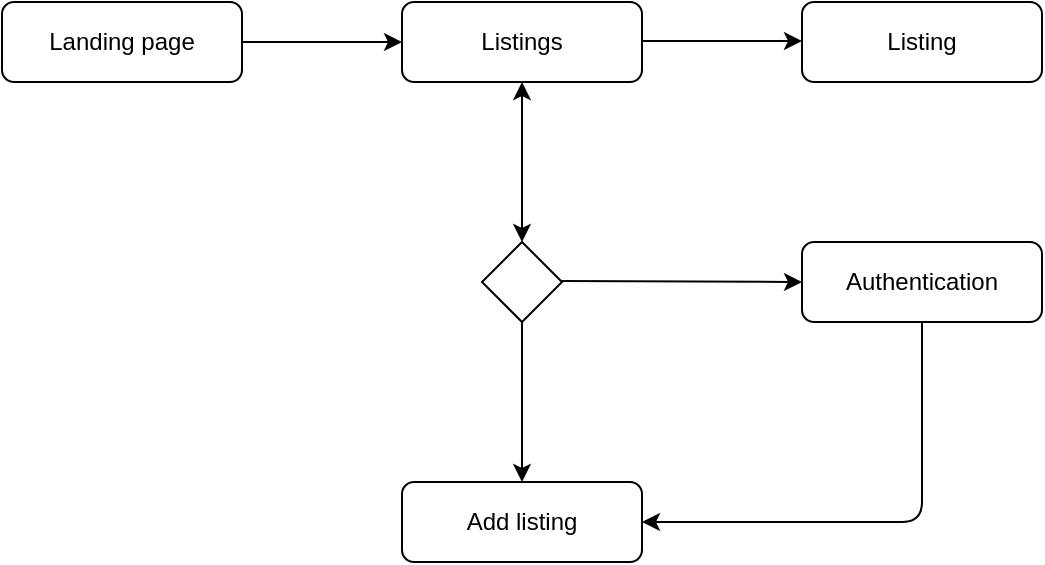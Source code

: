 <mxfile version="13.6.9" type="github"><diagram id="prtHgNgQTEPvFCAcTncT" name="Page-1"><mxGraphModel dx="786" dy="423" grid="1" gridSize="10" guides="1" tooltips="1" connect="1" arrows="1" fold="1" page="1" pageScale="1" pageWidth="827" pageHeight="1169" math="0" shadow="0"><root><mxCell id="0"/><mxCell id="1" parent="0"/><mxCell id="2RUEZbL6fF9mkBF9N2UH-1" value="Landing page" style="rounded=1;whiteSpace=wrap;html=1;" parent="1" vertex="1"><mxGeometry x="40" y="80" width="120" height="40" as="geometry"/></mxCell><mxCell id="2RUEZbL6fF9mkBF9N2UH-2" value="Listings" style="rounded=1;whiteSpace=wrap;html=1;" parent="1" vertex="1"><mxGeometry x="240" y="80" width="120" height="40" as="geometry"/></mxCell><mxCell id="2RUEZbL6fF9mkBF9N2UH-3" value="Listing" style="rounded=1;whiteSpace=wrap;html=1;" parent="1" vertex="1"><mxGeometry x="440" y="80" width="120" height="40" as="geometry"/></mxCell><mxCell id="2RUEZbL6fF9mkBF9N2UH-4" value="Add listing" style="rounded=1;whiteSpace=wrap;html=1;" parent="1" vertex="1"><mxGeometry x="240" y="320" width="120" height="40" as="geometry"/></mxCell><mxCell id="2RUEZbL6fF9mkBF9N2UH-5" value="" style="rhombus;whiteSpace=wrap;html=1;" parent="1" vertex="1"><mxGeometry x="280" y="200" width="40" height="40" as="geometry"/></mxCell><mxCell id="2RUEZbL6fF9mkBF9N2UH-6" value="Authentication" style="rounded=1;whiteSpace=wrap;html=1;" parent="1" vertex="1"><mxGeometry x="440" y="200" width="120" height="40" as="geometry"/></mxCell><mxCell id="2RUEZbL6fF9mkBF9N2UH-8" value="" style="endArrow=classic;html=1;entryX=0;entryY=0.5;entryDx=0;entryDy=0;exitX=1;exitY=0.5;exitDx=0;exitDy=0;" parent="1" source="2RUEZbL6fF9mkBF9N2UH-1" target="2RUEZbL6fF9mkBF9N2UH-2" edge="1"><mxGeometry width="50" height="50" relative="1" as="geometry"><mxPoint x="160" y="110" as="sourcePoint"/><mxPoint x="210" y="60" as="targetPoint"/></mxGeometry></mxCell><mxCell id="2RUEZbL6fF9mkBF9N2UH-9" value="" style="endArrow=classic;html=1;entryX=0;entryY=0.5;entryDx=0;entryDy=0;" parent="1" edge="1"><mxGeometry width="50" height="50" relative="1" as="geometry"><mxPoint x="360" y="99.5" as="sourcePoint"/><mxPoint x="440" y="99.5" as="targetPoint"/></mxGeometry></mxCell><mxCell id="2RUEZbL6fF9mkBF9N2UH-10" value="" style="endArrow=classic;startArrow=classic;html=1;entryX=0.5;entryY=1;entryDx=0;entryDy=0;" parent="1" target="2RUEZbL6fF9mkBF9N2UH-2" edge="1"><mxGeometry width="50" height="50" relative="1" as="geometry"><mxPoint x="300" y="200" as="sourcePoint"/><mxPoint x="350" y="150" as="targetPoint"/></mxGeometry></mxCell><mxCell id="2RUEZbL6fF9mkBF9N2UH-11" value="" style="endArrow=classic;html=1;entryX=0;entryY=0.5;entryDx=0;entryDy=0;" parent="1" target="2RUEZbL6fF9mkBF9N2UH-6" edge="1"><mxGeometry width="50" height="50" relative="1" as="geometry"><mxPoint x="320" y="219.5" as="sourcePoint"/><mxPoint x="400" y="219.5" as="targetPoint"/></mxGeometry></mxCell><mxCell id="2RUEZbL6fF9mkBF9N2UH-12" value="" style="endArrow=classic;html=1;entryX=0.5;entryY=0;entryDx=0;entryDy=0;" parent="1" target="2RUEZbL6fF9mkBF9N2UH-4" edge="1"><mxGeometry width="50" height="50" relative="1" as="geometry"><mxPoint x="300" y="240" as="sourcePoint"/><mxPoint x="350" y="190" as="targetPoint"/></mxGeometry></mxCell><mxCell id="2RUEZbL6fF9mkBF9N2UH-14" value="" style="endArrow=classic;html=1;exitX=0.5;exitY=1;exitDx=0;exitDy=0;entryX=1;entryY=0.5;entryDx=0;entryDy=0;" parent="1" source="2RUEZbL6fF9mkBF9N2UH-6" target="2RUEZbL6fF9mkBF9N2UH-4" edge="1"><mxGeometry width="50" height="50" relative="1" as="geometry"><mxPoint x="390" y="600" as="sourcePoint"/><mxPoint x="440" y="550" as="targetPoint"/><Array as="points"><mxPoint x="500" y="340"/></Array></mxGeometry></mxCell></root></mxGraphModel></diagram></mxfile>